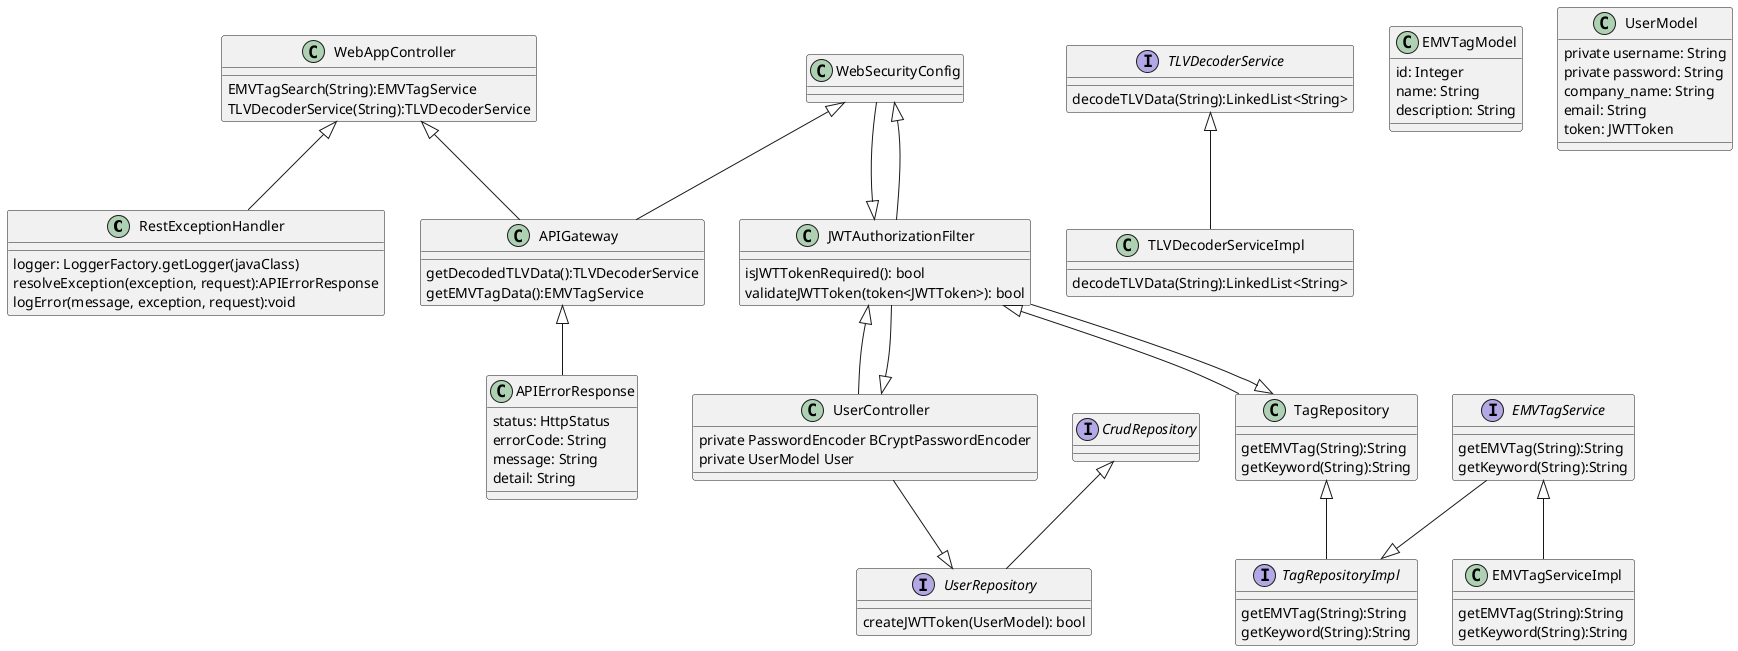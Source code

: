 @startuml

class RestExceptionHandler
class WebAppController
class APIErrorResponse
interface EMVTagService
class EMVTagServiceImpl
interface TLVDecoderService
class TLVDecoderServiceImpl
class EMVTagModel
class APIGateway
class UserModel
class UserController
class JWTAuthorizationFilter
interface TagRepository
class TagRepositoryImpl
class WebSecurityConfig
interface UserRepository

UserController --|> UserRepository
WebSecurityConfig --|> JWTAuthorizationFilter
JWTAuthorizationFilter <|-- TagRepository
TagRepository <|-- TagRepositoryImpl
WebSecurityConfig <|-- APIGateway
JWTAuthorizationFilter <|-- UserController
EMVTagService <|-- EMVTagServiceImpl
TLVDecoderService <|-- TLVDecoderServiceImpl
WebAppController <|-- APIGateway
APIGateway <|-- APIErrorResponse
WebAppController <|-- RestExceptionHandler
EMVTagService --|> TagRepositoryImpl

JWTAuthorizationFilter --|> TagRepository
JWTAuthorizationFilter --|> WebSecurityConfig
JWTAuthorizationFilter --|> UserController

interface UserRepository extends CrudRepository {
    createJWTToken(UserModel): bool
}

class JWTAuthorizationFilter {
    isJWTTokenRequired(): bool
    validateJWTToken(token<JWTToken>): bool
}

class UserModel {
    private username: String
    private password: String
    company_name: String
    email: String
    token: JWTToken
}

class UserController {
    private PasswordEncoder BCryptPasswordEncoder
    private UserModel User
}

class TagRepository {
    getEMVTag(String):String
    getKeyword(String):String
}

interface TagRepositoryImpl {
    getEMVTag(String):String
    getKeyword(String):String
}

class APIGateway {
    getDecodedTLVData():TLVDecoderService
    getEMVTagData():EMVTagService
}

interface TLVDecoderService {
    decodeTLVData(String):LinkedList<String>
}

class TLVDecoderServiceImpl {
    decodeTLVData(String):LinkedList<String>
}

class APIErrorResponse{
    status: HttpStatus
    errorCode: String
    message: String
    detail: String
}

class EMVTagServiceImpl {
    getEMVTag(String):String
    getKeyword(String):String
}

class WebAppController {
    EMVTagSearch(String):EMVTagService
    TLVDecoderService(String):TLVDecoderService
}

class RestExceptionHandler {
    logger: LoggerFactory.getLogger(javaClass)
    resolveException(exception, request):APIErrorResponse
    logError(message, exception, request):void
}

class EMVTagModel {
    id: Integer
    name: String
    description: String
}

interface EMVTagService {
    getEMVTag(String):String
    getKeyword(String):String
}

@enduml